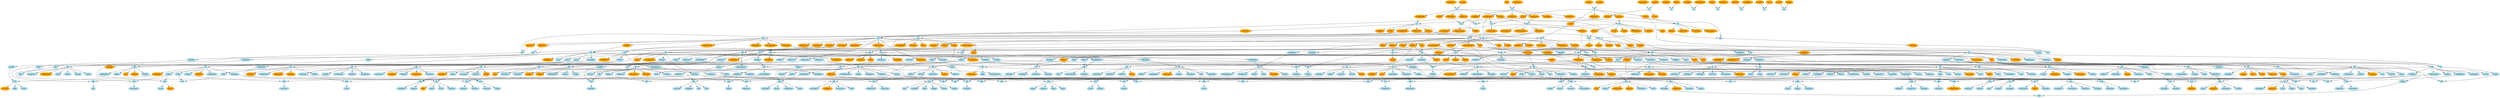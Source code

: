 digraph Families {
	node [color=lightblue2 style=filled]
	overlap=false
	"0a" [label=Walburgis]
	"0b" [label=Symon]
	1 [shape=diamond]
	"0a" -> 1
	"0b" -> 1
	"1a" [label=Imsoete]
	"1b" [label=Poppo]
	2 [shape=diamond]
	"1a" -> 2
	"1b" -> 2
	"2a" [label=Uergina]
	"2b" [label=Woutgerus]
	3 [shape=diamond]
	"2a" -> 3
	"2b" -> 3
	"3a" [label=Remsindis]
	"3b" [label=Franco]
	4 [shape=diamond]
	"3a" -> 4
	"3b" -> 4
	"4a" [label=Soeten]
	"4b" [label=Iacobus]
	5 [shape=diamond]
	"4a" -> 5
	"4b" -> 5
	"5a" [label=Gisele]
	"5b" [label=Marcilius]
	6 [shape=diamond]
	"5a" -> 6
	"5b" -> 6
	"6a" [label=Yda]
	"6b" [label=Clemmam]
	7 [shape=diamond]
	"6a" -> 7
	"6b" -> 7
	"7a" [label=Reynwi]
	"7b" [label=Gheldekin]
	8 [shape=diamond]
	"7a" -> 8
	"7b" -> 8
	"8a" [label=Truden]
	"8b" [label=Trove]
	9 [shape=diamond]
	"8a" -> 9
	"8b" -> 9
	"9a" [label=Saswe]
	"9b" [label=Voghel]
	10 [shape=diamond]
	"9a" -> 10
	"9b" -> 10
	"1c1" [label=Lotijn]
	"1c1"
	1 -> "1c1"
	"7c1" [label=Liedelde]
	"7c1"
	7 -> "7c1"
	"1c2" [label=Eingeliadis]
	"1c2"
	1 -> "1c2"
	"4c2" [label=Aleydis]
	"4c2"
	4 -> "4c2"
	"1c1" [label=Lotijn color=orange]
	"1c3" [label=Didewar]
	"1c3"
	1 -> "1c3"
	"7c3" [label=Herdradus]
	"7c3"
	7 -> "7c3"
	"5c3" [label=Jacomin]
	"5c3"
	5 -> "5c3"
	"7c4" [label=Waldrada]
	"7c4"
	7 -> "7c4"
	"7c6" [label=Atghardis]
	"7c6"
	7 -> "7c6"
	"9a" [label=Saswe color=orange]
	"4c4" [label=Sarre]
	"4c4"
	4 -> "4c4"
	"4c4" [label=Sarre color=orange]
	"5c5" [label=Lielde]
	"5c5"
	5 -> "5c5"
	"7c7" [label=Gosuinus]
	"7c7"
	7 -> "7c7"
	"1c6" [label=Eltetus]
	"1c6"
	1 -> "1c6"
	"5c6" [label=Scilla]
	"5c6"
	5 -> "5c6"
	"6a" [label=Yda color=orange]
	"1c7" [label=Geraldus]
	"1c7"
	1 -> "1c7"
	"5c7" [label=Meynseth]
	"5c7"
	5 -> "5c7"
	"5c7" [label=Meynseth color=orange]
	"2b" [label=Woutgerus color=orange]
	"9b" [label=Voghel color=orange]
	"7b" [label=Gheldekin color=orange]
	"1c8" [label=Mauricius]
	"1c8"
	1 -> "1c8"
	"0a" [label=Walburgis color=orange]
	"3b" [label=Franco color=orange]
	"0b" [label=Symon color=orange]
	"5c10" [label=Trueb]
	"5c10"
	5 -> "5c10"
	"4b" [label=Iacobus color=orange]
	"8b" [label=Trove color=orange]
	"5b" [label=Marcilius color=orange]
	11 [shape=diamond]
	"4c2" -> 11
	"1c3" -> 11
	12 [shape=diamond]
	"5c6" -> 12
	"7c3" -> 12
	13 [shape=diamond]
	"1c2" -> 13
	"7c7" -> 13
	14 [shape=diamond]
	"7c6" -> 14
	"1c6" -> 14
	15 [shape=diamond]
	"5c3" -> 15
	"1c7" -> 15
	"13c1" [label=Hildegardis]
	"13c1"
	13 -> "13c1"
	"15c1" [label=Lenildis]
	"15c1"
	15 -> "15c1"
	"14c1" [label=Douwen]
	"14c1"
	14 -> "14c1"
	"15c2" [label=Wybel]
	"15c2"
	15 -> "15c2"
	"15c2" [label=Wybel color=orange]
	"13c3" [label=Marisseis]
	"13c3"
	13 -> "13c3"
	"1a" [label=Imsoete color=orange]
	"14c2" [label=Lammekin]
	"14c2"
	14 -> "14c2"
	"15c4" [label=Gisele]
	"15c4"
	15 -> "15c4"
	"13c4" [label=Lenildis]
	"13c4"
	13 -> "13c4"
	"14c3" [label=Bernardus]
	"14c3"
	14 -> "14c3"
	"1b" [label=Poppo color=orange]
	"3a" [label=Remsindis color=orange]
	"13c5" [label=Symon]
	"13c5"
	13 -> "13c5"
	"15c6" [label=Woubbrecht]
	"15c6"
	15 -> "15c6"
	"6b" [label=Clemmam color=orange]
	"15c4" [label=Gisele color=orange]
	"12c3" [label=Gheuardus]
	"12c3"
	12 -> "12c3"
	"15c7" [label=Dieuel]
	"15c7"
	15 -> "15c7"
	"5a" [label=Gisele color=orange]
	16 [shape=diamond]
	"7c1" -> 16
	"1c8" -> 16
	"14c6" [label=Wedeghe]
	"14c6"
	14 -> "14c6"
	"16c1" [label=Mette]
	"16c1"
	16 -> "16c1"
	"5c6" [label=Scilla color=orange]
	"15c8" [label=Galo]
	"15c8"
	15 -> "15c8"
	17 [shape=diamond]
	"7c4" -> 17
	"5c10" -> 17
	"14c7" [label=Voghel]
	"14c7"
	14 -> "14c7"
	"15c9" [label=Waldfridus]
	"15c9"
	15 -> "15c9"
	"13c4" [label=Lenildis color=orange]
	"7a" [label=Reynwi color=orange]
	"13c7" [label=Meynseth]
	"13c7"
	13 -> "13c7"
	"14c9" [label=Wendelmodis]
	"14c9"
	14 -> "14c9"
	"14c9" [label=Wendelmodis color=orange]
	"16c3" [label=Segherarden]
	"16c3"
	16 -> "16c3"
	"8a" [label=Truden color=orange]
	18 [shape=diamond]
	"5c5" -> 18
	"7c3" -> 18
	"13c8" [label=Vreile]
	"13c8"
	13 -> "13c8"
	"18c1" [label=Gherolf]
	"18c1"
	18 -> "18c1"
	"1c7" [label=Geraldus color=orange]
	"1c8" [label=Mauricius color=orange]
	"14c3" [label=Bernardus color=orange]
	"17c4" [label=Daniel]
	"17c4"
	17 -> "17c4"
	"4a" [label=Soeten color=orange]
	"17c5" [label=Marcibilia]
	"17c5"
	17 -> "17c5"
	"17c5" [label=Marcibilia color=orange]
	"2a" [label=Uergina color=orange]
	"13c8" [label=Vreile color=orange]
	"17c6" [label=Gertrudis]
	"17c6"
	17 -> "17c6"
	"17c6" [label=Gertrudis color=orange]
	"18c3" [label=Thezonus]
	"18c3"
	18 -> "18c3"
	"18c1" [label=Gherolf color=orange]
	"17c9" [label=Meynolphus]
	"17c9"
	17 -> "17c9"
	"7c4" [label=Waldrada color=orange]
	19 [shape=diamond]
	"13c1" -> 19
	"14c2" -> 19
	20 [shape=diamond]
	"14c1" -> 20
	"15c7" -> 20
	"13c11" [label=Lelien]
	"13c11"
	13 -> "13c11"
	"15c9" [label=Waldfridus color=orange]
	21 [shape=diamond]
	"15c1" -> 21
	"13c5" -> 21
	22 [shape=diamond]
	"16c1" -> 22
	"12c3" -> 22
	"18c6" [label=Gheuardus]
	"18c6"
	18 -> "18c6"
	"19c1" [label=Thieleman]
	"19c1"
	19 -> "19c1"
	"21c1" [label=Marie]
	"21c1"
	21 -> "21c1"
	"4c2" [label=Aleydis color=orange]
	23 [shape=diamond]
	"13c3" -> 23
	"1c3" -> 23
	"20c3" [label=Gloria]
	"20c3"
	20 -> "20c3"
	"22c1" [label=Moys]
	"22c1"
	22 -> "22c1"
	"18c7" [label=Abelkijn]
	"18c7"
	18 -> "18c7"
	"19c2" [label=Reymbernus]
	"19c2"
	19 -> "19c2"
	"15c7" [label=Dieuel color=orange]
	"17c9" [label=Meynolphus color=orange]
	24 [shape=diamond]
	"5c3" -> 24
	"15c8" -> 24
	"18c8" [label=Willem]
	"18c8"
	18 -> "18c8"
	"5c5" [label=Lielde color=orange]
	"22c2" [label=Valken]
	"22c2"
	22 -> "22c2"
	"23c2" [label=Salomon]
	"23c2"
	23 -> "23c2"
	"24c1" [label=Oderada]
	"24c1"
	24 -> "24c1"
	"15c8" [label=Galo color=orange]
	25 [shape=diamond]
	"16c3" -> 25
	"7c3" -> 25
	"19c3" [label=Segherarden]
	"19c3"
	19 -> "19c3"
	"21c4" [label=Esa]
	"21c4"
	21 -> "21c4"
	"22c3" [label=Jute]
	"22c3"
	22 -> "22c3"
	"23c3" [label=Riet]
	"23c3"
	23 -> "23c3"
	"25c1" [label=Eylwardo]
	"25c1"
	25 -> "25c1"
	"7c1" [label=Liedelde color=orange]
	"21c5" [label=Snelle]
	"21c5"
	21 -> "21c5"
	"21c5" [label=Snelle color=orange]
	"25c2" [label=Lutghardis]
	"25c2"
	25 -> "25c2"
	"1c2" [label=Eingeliadis color=orange]
	26 [shape=diamond]
	"14c1" -> 26
	"7c7" -> 26
	27 [shape=diamond]
	"13c7" -> 27
	"14c6" -> 27
	"21c6" [label=Nimme]
	"21c6"
	21 -> "21c6"
	"27c1" [label=Wlfarde]
	"27c1"
	27 -> "27c1"
	"21c7" [label=Amisius]
	"21c7"
	21 -> "21c7"
	"23c4" [label=Eylwardo]
	"23c4"
	23 -> "23c4"
	"25c4" [label=Brundonis]
	"25c4"
	25 -> "25c4"
	"5c3" [label=Jacomin color=orange]
	"22c6" [label=Gherbrandus]
	"22c6"
	22 -> "22c6"
	"23c5" [label=Winrechus]
	"23c5"
	23 -> "23c5"
	"25c5" [label=Imma]
	"25c5"
	25 -> "25c5"
	"7c3" [label=Herdradus color=orange]
	"21c6" [label=Nimme color=orange]
	"19c6" [label=Menzone]
	"19c6"
	19 -> "19c6"
	"1c3" [label=Didewar color=orange]
	"19c1" [label=Thieleman color=orange]
	"22c7" [label=Ghoudekinen]
	"22c7"
	22 -> "22c7"
	"23c7" [label=Erkenradis]
	"23c7"
	23 -> "23c7"
	"27c3" [label=Pieter]
	"27c3"
	27 -> "27c3"
	"7c6" [label=Atghardis color=orange]
	"21c8" [label=Kolekinus]
	"21c8"
	21 -> "21c8"
	"7c7" [label=Gosuinus color=orange]
	"23c5" [label=Winrechus color=orange]
	"19c9" [label=Meynseth]
	"19c9"
	19 -> "19c9"
	"22c9" [label=Eltetus]
	"22c9"
	22 -> "22c9"
	"27c4" [label=Thedwi]
	"27c4"
	27 -> "27c4"
	"1c6" [label=Eltetus color=orange]
	28 [shape=diamond]
	"21c1" -> 28
	"5c10" -> 28
	"19c10" [label=Thedwi]
	"19c10"
	19 -> "19c10"
	"23c8" [label=Fays]
	"23c8"
	23 -> "23c8"
	"26c3" [label=Werenboud]
	"26c3"
	26 -> "26c3"
	"28c1" [label=Reymbernus]
	"28c1"
	28 -> "28c1"
	29 [shape=diamond]
	"20c3" -> 29
	"15c6" -> 29
	"23c9" [label=Ermerut]
	"23c9"
	23 -> "23c9"
	"26c4" [label=Godino]
	"26c4"
	26 -> "26c4"
	"28c2" [label=Gertrudis]
	"28c2"
	28 -> "28c2"
	"23c10" [label=Wasseliin]
	"23c10"
	23 -> "23c10"
	"25c9" [label=Wolcout]
	"25c9"
	25 -> "25c9"
	"26c5" [label=Radulphus]
	"26c5"
	26 -> "26c5"
	"27c6" [label=bertrade]
	"27c6"
	27 -> "27c6"
	"28c3" [label=Ase]
	"28c3"
	28 -> "28c3"
	"26c5" [label=Radulphus color=orange]
	30 [shape=diamond]
	"24c1" -> 30
	"14c7" -> 30
	31 [shape=diamond]
	"13c11" -> 31
	"18c3" -> 31
	"17c4" [label=Daniel color=orange]
	"28c2" [label=Gertrudis color=orange]
	32 [shape=diamond]
	"21c4" -> 32
	"18c7" -> 32
	33 [shape=diamond]
	"23c3" -> 33
	"18c8" -> 33
	"27c8" [label=Uergina]
	"27c8"
	27 -> "27c8"
	"33c1" [label=Harderico]
	"33c1"
	33 -> "33c1"
	"14c2" [label=Lammekin color=orange]
	"18c3" [label=Thezonus color=orange]
	"24c1" [label=Oderada color=orange]
	34 [shape=diamond]
	"13c11" -> 34
	"18c6" -> 34
	35 [shape=diamond]
	"19c3" -> 35
	"23c2" -> 35
	"22c11" [label=Ase]
	"22c11"
	22 -> "22c11"
	"28c5" [label=Rolekine]
	"28c5"
	28 -> "28c5"
	"29c3" [label=Clementia]
	"29c3"
	29 -> "29c3"
	36 [shape=diamond]
	"22c3" -> 36
	"14c7" -> 36
	"22c12" [label=Arnulphus]
	"22c12"
	22 -> "22c12"
	"28c6" [label=Hugheman]
	"28c6"
	28 -> "28c6"
	"29c4" [label=Gherelm]
	"29c4"
	29 -> "29c4"
	"34c2" [label=Abelkijn]
	"34c2"
	34 -> "34c2"
	"35c2" [label=Emmelina]
	"35c2"
	35 -> "35c2"
	"36c1" [label=Gherbaren]
	"36c1"
	36 -> "36c1"
	"14c7" [label=Voghel color=orange]
	"22c11" [label=Ase color=orange]
	37 [shape=diamond]
	"25c2" -> 37
	"22c1" -> 37
	"28c7" [label=Rycaldis]
	"28c7"
	28 -> "28c7"
	"29c5" [label=Bernero]
	"29c5"
	29 -> "29c5"
	"36c2" [label=Sipper]
	"36c2"
	36 -> "36c2"
	"37c1" [label=Winrechus]
	"37c1"
	37 -> "37c1"
	"37c1" [label=Winrechus color=orange]
	38 [shape=diamond]
	"25c5" -> 38
	"19c2" -> 38
	39 [shape=diamond]
	"13c1" -> 39
	"22c6" -> 39
	"25c12" [label=Flore]
	"25c12"
	25 -> "25c12"
	"32c3" [label=Anthonius]
	"32c3"
	32 -> "32c3"
	"35c3" [label=Nanne]
	"35c3"
	35 -> "35c3"
	"37c2" [label=Stephanus]
	"37c2"
	37 -> "37c2"
	"20c3" [label=Gloria color=orange]
	"25c9" [label=Wolcout color=orange]
	"36c1" [label=Gherbaren color=orange]
	40 [shape=diamond]
	"25c4" -> 40
	"22c2" -> 40
	"27c11" [label=Itsburgis]
	"27c11"
	27 -> "27c11"
	"33c5" [label=Vreile]
	"33c5"
	33 -> "33c5"
	"37c3" [label=Weitijn]
	"37c3"
	37 -> "37c3"
	"40c1" [label=Diewiven]
	"40c1"
	40 -> "40c1"
	"5c10" [label=Trueb color=orange]
	"18c6" [label=Gheuardus color=orange]
	41 [shape=diamond]
	"23c7" -> 41
	"15c6" -> 41
	"22c13" [label=Cecilia]
	"22c13"
	22 -> "22c13"
	"23c11" [label=Erkenradis]
	"23c11"
	23 -> "23c11"
	"28c8" [label=Bollarde]
	"28c8"
	28 -> "28c8"
	"32c4" [label=Aue]
	"32c4"
	32 -> "32c4"
	"35c4" [label=Ulrici]
	"35c4"
	35 -> "35c4"
	"36c4" [label=Clemmam]
	"36c4"
	36 -> "36c4"
	42 [shape=diamond]
	"22c7" -> 42
	"27c1" -> 42
	"36c5" [label=Alene]
	"36c5"
	36 -> "36c5"
	"37c4" [label=Truden]
	"37c4"
	37 -> "37c4"
	"38c2" [label=Godefridus]
	"38c2"
	38 -> "38c2"
	"41c1" [label=Waldrada]
	"41c1"
	41 -> "41c1"
	43 [shape=diamond]
	"27c4" -> 43
	"22c9" -> 43
	"32c6" [label=Cats]
	"32c6"
	32 -> "32c6"
	"36c6" [label=Baua]
	"36c6"
	36 -> "36c6"
	"42c2" [label=Verthwi]
	"42c2"
	42 -> "42c2"
	44 [shape=diamond]
	"13c11" -> 44
	"25c1" -> 44
	"27c12" [label=Geraldus]
	"27c12"
	27 -> "27c12"
	"28c10" [label=Nanne]
	"28c10"
	28 -> "28c10"
	"32c7" [label=Tetta]
	"32c7"
	32 -> "32c7"
	"33c8" [label=Suaneka]
	"33c8"
	33 -> "33c8"
	"37c5" [label=Adam]
	"37c5"
	37 -> "37c5"
	"41c2" [label=Alvericus]
	"41c2"
	41 -> "41c2"
	"15c1" [label=Lenildis color=orange]
	45 [shape=diamond]
	"23c9" -> 45
	"13c5" -> 45
	"22c14" [label=Woutgerus]
	"22c14"
	22 -> "22c14"
	"27c13" [label=Abelkijn]
	"27c13"
	27 -> "27c13"
	"32c8" [label=Hilduardis]
	"32c8"
	32 -> "32c8"
	"33c9" [label=Veder]
	"33c9"
	33 -> "33c9"
	"36c8" [label=Soeten]
	"36c8"
	36 -> "36c8"
	"37c6" [label=Splinter]
	"37c6"
	37 -> "37c6"
	"25c2" [label=Lutghardis color=orange]
	"40c4" [label=Remboldus]
	"40c4"
	40 -> "40c4"
	"42c3" [label=Lelien]
	"42c3"
	42 -> "42c3"
	"42c3" [label=Lelien color=orange]
	"14c1" [label=Douwen color=orange]
	"13c3" [label=Marisseis color=orange]
	46 [shape=diamond]
	"27c6" -> 46
	"22c1" -> 46
	"41c4" [label=Katerina]
	"41c4"
	41 -> "41c4"
	"44c1" [label=Ermegardis]
	"44c1"
	44 -> "44c1"
	"46c1" [label=Conrad]
	"46c1"
	46 -> "46c1"
	"13c1" [label=Hildegardis color=orange]
	47 [shape=diamond]
	"19c10" -> 47
	"23c4" -> 47
	"32c10" [label=Bernero]
	"32c10"
	32 -> "32c10"
	"33c10" [label=Seukinus]
	"33c10"
	33 -> "33c10"
	"36c9" [label=Heideric]
	"36c9"
	36 -> "36c9"
	"40c5" [label=Emgelberna]
	"40c5"
	40 -> "40c5"
	"41c5" [label=Liedelde]
	"41c5"
	41 -> "41c5"
	"43c4" [label=Agnes]
	"43c4"
	43 -> "43c4"
	"44c2" [label=Siburgis]
	"44c2"
	44 -> "44c2"
	"46c2" [label=Arnoud]
	"46c2"
	46 -> "46c2"
	"25c12" [label=Flore color=orange]
	"36c10" [label=Lisebette]
	"36c10"
	36 -> "36c10"
	"42c5" [label=Trove]
	"42c5"
	42 -> "42c5"
	"44c3" [label=Gherbrandus]
	"44c3"
	44 -> "44c3"
	"45c2" [label=Stephanus]
	"45c2"
	45 -> "45c2"
	"23c9" [label=Ermerut color=orange]
	"46c3" [label=Mense]
	"46c3"
	46 -> "46c3"
	"23c3" [label=Riet color=orange]
	48 [shape=diamond]
	"27c8" -> 48
	"19c6" -> 48
	49 [shape=diamond]
	"19c9" -> 49
	"27c3" -> 49
	50 [shape=diamond]
	"29c3" -> 50
	"21c8" -> 50
	"41c6" [label=Havix]
	"41c6"
	41 -> "41c6"
	"23c7" [label=Erkenradis color=orange]
	"42c6" [label=Sara]
	"42c6"
	42 -> "42c6"
	"43c6" [label=Trueb]
	"43c6"
	43 -> "43c6"
	"47c1" [label=Hille]
	"47c1"
	47 -> "47c1"
	"48c1" [label=Itsburgis]
	"48c1"
	48 -> "48c1"
	"13c5" [label=Symon color=orange]
	51 [shape=diamond]
	"35c2" -> 51
	"18c8" -> 51
	"38c8" [label=Walburgis]
	"38c8"
	38 -> "38c8"
	"43c7" [label=Ringot]
	"43c7"
	43 -> "43c7"
	"44c4" [label=Suam]
	"44c4"
	44 -> "44c4"
	"46c5" [label=Wein]
	"46c5"
	46 -> "46c5"
	"47c2" [label=Reynildis]
	"47c2"
	47 -> "47c2"
	"51c1" [label=Vreile]
	"51c1"
	51 -> "51c1"
	"14c6" [label=Wedeghe color=orange]
	"22c9" [label=Eltetus color=orange]
	52 [shape=diamond]
	"28c7" -> 52
	"26c3" -> 52
	53 [shape=diamond]
	"36c2" -> 53
	"23c10" -> 53
	54 [shape=diamond]
	"27c4" -> 54
	"33c1" -> 54
	"38c9" [label=Abelkijn]
	"38c9"
	38 -> "38c9"
	"47c3" [label=Ulrici]
	"47c3"
	47 -> "47c3"
	"49c3" [label=Machtilden]
	"49c3"
	49 -> "49c3"
	"51c2" [label=Barwoud]
	"51c2"
	51 -> "51c2"
	"52c1" [label=Rycaldis]
	"52c1"
	52 -> "52c1"
	"53c1" [label=Bel]
	"53c1"
	53 -> "53c1"
	"54c1" [label=Stoethoute]
	"54c1"
	54 -> "54c1"
	"12c3" [label=Gheuardus color=orange]
	"41c5" [label=Liedelde color=orange]
	"40c8" [label=Lieuin]
	"40c8"
	40 -> "40c8"
	"44c5" [label=Soeten]
	"44c5"
	44 -> "44c5"
	"50c2" [label=Winrechus]
	"50c2"
	50 -> "50c2"
	"53c2" [label=Brundonis]
	"53c2"
	53 -> "53c2"
	"54c2" [label=Cats]
	"54c2"
	54 -> "54c2"
	"16c1" [label=Mette color=orange]
	"27c8" [label=Uergina color=orange]
	55 [shape=diamond]
	"33c5" -> 55
	"26c4" -> 55
	56 [shape=diamond]
	"27c11" -> 56
	"29c4" -> 56
	"35c6" [label=Alretieren]
	"35c6"
	35 -> "35c6"
	"38c10" [label=Heideric]
	"38c10"
	38 -> "38c10"
	"44c6" [label=Bel]
	"44c6"
	44 -> "44c6"
	"46c8" [label=Adam]
	"46c8"
	46 -> "46c8"
	"47c4" [label=Imma]
	"47c4"
	47 -> "47c4"
	"50c3" [label=Geldmaro]
	"50c3"
	50 -> "50c3"
	"51c3" [label=Willai]
	"51c3"
	51 -> "51c3"
	"54c3" [label=Richolfus]
	"54c3"
	54 -> "54c3"
	"56c1" [label=Amalburga]
	"56c1"
	56 -> "56c1"
	"15c6" [label=Woubbrecht color=orange]
	"53c2" [label=Brundonis color=orange]
	"38c10" [label=Heideric color=orange]
	"46c9" [label=Thidboldus]
	"46c9"
	46 -> "46c9"
	"51c4" [label=Wendelmodis]
	"51c4"
	51 -> "51c4"
	"52c4" [label=Kerstine]
	"52c4"
	52 -> "52c4"
	"52c4" [label=Kerstine color=orange]
	"53c3" [label=Hille]
	"53c3"
	53 -> "53c3"
	"36c2" [label=Sipper color=orange]
	"55c2" [label=Woubbrecht]
	"55c2"
	55 -> "55c2"
	"56c2" [label=Gheuardus]
	"56c2"
	56 -> "56c2"
	"13c7" [label=Meynseth color=orange]
	"16c3" [label=Segherarden color=orange]
	57 [shape=diamond]
	"40c1" -> 57
	"19c6" -> 57
	58 [shape=diamond]
	"32c4" -> 58
	"23c8" -> 58
	59 [shape=diamond]
	"37c4" -> 59
	"28c1" -> 59
	60 [shape=diamond]
	"36c5" -> 60
	"23c10" -> 60
	"35c8" [label=Segherarden]
	"35c8"
	35 -> "35c8"
	"40c10" [label=Sanders]
	"40c10"
	40 -> "40c10"
	"47c6" [label=Alretieren]
	"47c6"
	47 -> "47c6"
	"52c5" [label=Cofte]
	"52c5"
	52 -> "52c5"
	"52c5" [label=Cofte color=orange]
	"55c3" [label=Aleberna]
	"55c3"
	55 -> "55c3"
	"56c3" [label=Wissen]
	"56c3"
	56 -> "56c3"
	"57c1" [label=Natelien]
	"57c1"
	57 -> "57c1"
	"57c1" [label=Natelien color=orange]
	"58c1" [label=Rolant]
	"58c1"
	58 -> "58c1"
	"21c8" [label=Kolekinus color=orange]
	61 [shape=diamond]
	"36c6" -> 61
	"28c3" -> 61
	62 [shape=diamond]
	"22c13" -> 62
	"28c6" -> 62
	"42c7" [label=Folqui]
	"42c7"
	42 -> "42c7"
	"42c7" [label=Folqui color=orange]
	"44c7" [label=Rodolf]
	"44c7"
	44 -> "44c7"
	"49c7" [label=Imsoete]
	"49c7"
	49 -> "49c7"
	"52c6" [label=Sipper]
	"52c6"
	52 -> "52c6"
	"52c6" [label=Sipper color=orange]
	"57c2" [label=Walburgis]
	"57c2"
	57 -> "57c2"
	"59c1" [label=Lisebette]
	"59c1"
	59 -> "59c1"
	"60c1" [label=Douwen]
	"60c1"
	60 -> "60c1"
	"61c1" [label=Lenildis]
	"61c1"
	61 -> "61c1"
	"22c6" [label=Gherbrandus color=orange]
	"43c6" [label=Trueb color=orange]
	63 [shape=diamond]
	"29c3" -> 63
	"22c12" -> 63
	64 [shape=diamond]
	"32c7" -> 64
	"34c2" -> 64
	65 [shape=diamond]
	"33c8" -> 65
	"29c5" -> 65
	66 [shape=diamond]
	"42c2" -> 66
	"35c3" -> 66
	67 [shape=diamond]
	"23c11" -> 67
	"37c2" -> 67
	"51c7" [label=Rolekine]
	"51c7"
	51 -> "51c7"
	"54c6" [label=Tielen]
	"54c6"
	54 -> "54c6"
	"54c6" [label=Tielen color=orange]
	"55c5" [label=Hersewindis]
	"55c5"
	55 -> "55c5"
	"57c3" [label=Rampe]
	"57c3"
	57 -> "57c3"
	"58c2" [label=Helpriko]
	"58c2"
	58 -> "58c2"
	"60c2" [label=Amisius]
	"60c2"
	60 -> "60c2"
	"61c2" [label=Breghlent]
	"61c2"
	61 -> "61c2"
	"64c1" [label=Hille]
	"64c1"
	64 -> "64c1"
	"65c1" [label=Gerburgis]
	"65c1"
	65 -> "65c1"
	"44c1" [label=Ermegardis color=orange]
	"60c1" [label=Douwen color=orange]
	68 [shape=diamond]
	"32c8" -> 68
	"28c5" -> 68
	69 [shape=diamond]
	"41c1" -> 69
	"37c3" -> 69
	"47c7" [label=Woltwigis]
	"47c7"
	47 -> "47c7"
	"58c3" [label=Harlo]
	"58c3"
	58 -> "58c3"
	"60c3" [label=Reynwi]
	"60c3"
	60 -> "60c3"
	"63c1" [label=Hilduardis]
	"63c1"
	63 -> "63c1"
	70 [shape=diamond]
	"36c8" -> 70
	"32c3" -> 70
	71 [shape=diamond]
	"41c4" -> 71
	"28c8" -> 71
	"47c8" [label=Ghiselijn]
	"47c8"
	47 -> "47c8"
	"49c8" [label=Aleydis]
	"49c8"
	49 -> "49c8"
	"51c8" [label=Oliuerus]
	"51c8"
	51 -> "51c8"
	"35c2" [label=Emmelina color=orange]
	"52c9" [label=Imma]
	"52c9"
	52 -> "52c9"
	"57c4" [label=Geldmaro]
	"57c4"
	57 -> "57c4"
	"58c4" [label=Alebaren]
	"58c4"
	58 -> "58c4"
	"62c1" [label=Iordanus]
	"62c1"
	62 -> "62c1"
	"62c1" [label=Iordanus color=orange]
	"64c2" [label=Wilmarus]
	"64c2"
	64 -> "64c2"
	"66c3" [label=Truden]
	"66c3"
	66 -> "66c3"
	"70c1" [label=Weitijn]
	"70c1"
	70 -> "70c1"
	"55c5" [label=Hersewindis color=orange]
	72 [shape=diamond]
	"44c2" -> 72
	"18c8" -> 72
	73 [shape=diamond]
	"40c5" -> 73
	"21c7" -> 73
	"42c8" [label=Aleberna]
	"42c8"
	42 -> "42c8"
	"52c10" [label=Cofte]
	"52c10"
	52 -> "52c10"
	"59c4" [label=Gheuardus]
	"59c4"
	59 -> "59c4"
	"59c4" [label=Gheuardus color=orange]
	"60c5" [label=Folqui]
	"60c5"
	60 -> "60c5"
	"62c2" [label=Truden]
	"62c2"
	62 -> "62c2"
	"64c3" [label=Flore]
	"64c3"
	64 -> "64c3"
	"66c4" [label=Weitijn]
	"66c4"
	66 -> "66c4"
	"69c2" [label=Radulphus]
	"69c2"
	69 -> "69c2"
	"72c1" [label=Scilla]
	"72c1"
	72 -> "72c1"
	"73c1" [label=Nellen]
	"73c1"
	73 -> "73c1"
	"57c2" [label=Walburgis color=orange]
	"47c7" [label=Woltwigis color=orange]
	"52c10" [label=Cofte color=orange]
	74 [shape=diamond]
	"43c4" -> 74
	"36c4" -> 74
	75 [shape=diamond]
	"36c10" -> 75
	"32c6" -> 75
	"42c9" [label=Mourin]
	"42c9"
	42 -> "42c9"
	"57c5" [label=Imsoete]
	"57c5"
	57 -> "57c5"
	"57c5" [label=Imsoete color=orange]
	"58c5" [label=Eingeliadis]
	"58c5"
	58 -> "58c5"
	"62c3" [label=Gabriel]
	"62c3"
	62 -> "62c3"
	"65c4" [label=Eelbout]
	"65c4"
	65 -> "65c4"
	"68c3" [label=Euffemia]
	"68c3"
	68 -> "68c3"
	"70c3" [label=Liudburgis]
	"70c3"
	70 -> "70c3"
	"75c1" [label=Cesarius]
	"75c1"
	75 -> "75c1"
	"27c1" [label=Wlfarde color=orange]
	"43c4" [label=Agnes color=orange]
	"56c1" [label=Amalburga color=orange]
	"66c3" [label=Truden color=orange]
	76 [shape=diamond]
	"48c1" -> 76
	"35c4" -> 76
	77 [shape=diamond]
	"42c6" -> 77
	"27c12" -> 77
	78 [shape=diamond]
	"22c7" -> 78
	"28c10" -> 78
	79 [shape=diamond]
	"47c1" -> 79
	"37c5" -> 79
	"57c6" [label=Karis]
	"57c6"
	57 -> "57c6"
	"58c6" [label=Bodekine]
	"58c6"
	58 -> "58c6"
	"59c6" [label=Oderada]
	"59c6"
	59 -> "59c6"
	"61c6" [label=Gheuardus]
	"61c6"
	61 -> "61c6"
	"62c4" [label=Gerburgis]
	"62c4"
	62 -> "62c4"
	"65c5" [label=Menoldis]
	"65c5"
	65 -> "65c5"
	"68c4" [label=Machtilden]
	"68c4"
	68 -> "68c4"
	"71c3" [label=Marisseis]
	"71c3"
	71 -> "71c3"
	"73c2" [label=Hadewigis]
	"73c2"
	73 -> "73c2"
	"79c1" [label=Waldrada]
	"79c1"
	79 -> "79c1"
	"13c11" [label=Lelien color=orange]
	"72c1" [label=Scilla color=orange]
	80 [shape=diamond]
	"38c8" -> 80
	"36c4" -> 80
	81 [shape=diamond]
	"51c1" -> 81
	"38c2" -> 81
	"49c10" [label=Goeskin]
	"49c10"
	49 -> "49c10"
	"55c8" [label=Didderic]
	"55c8"
	55 -> "55c8"
	"61c7" [label=Aleydis]
	"61c7"
	61 -> "61c7"
	"62c5" [label=Margareta]
	"62c5"
	62 -> "62c5"
	"64c5" [label=Flore]
	"64c5"
	64 -> "64c5"
	"68c5" [label=Siccone]
	"68c5"
	68 -> "68c5"
	"69c5" [label=Wijfgode]
	"69c5"
	69 -> "69c5"
	"73c3" [label=Mabelie]
	"73c3"
	73 -> "73c3"
	"76c1" [label=Willibrando]
	"76c1"
	76 -> "76c1"
	"78c1" [label=Poppo]
	"78c1"
	78 -> "78c1"
	"80c1" [label=Gertrudis]
	"80c1"
	80 -> "80c1"
	"76c1" [label=Willibrando color=orange]
	82 [shape=diamond]
	"47c2" -> 82
	"41c2" -> 82
	83 [shape=diamond]
	"49c3" -> 83
	"22c14" -> 83
	84 [shape=diamond]
	"52c1" -> 84
	"27c13" -> 84
	"47c11" [label=Clais]
	"47c11"
	47 -> "47c11"
	"58c7" [label=Gisele]
	"58c7"
	58 -> "58c7"
	"59c8" [label=Anthonius]
	"59c8"
	59 -> "59c8"
	"63c3" [label=Hille]
	"63c3"
	63 -> "63c3"
	"64c6" [label=Ricmoden]
	"64c6"
	64 -> "64c6"
	"69c6" [label=Ghoudekinen]
	"69c6"
	69 -> "69c6"
	"70c4" [label=Clara]
	"70c4"
	70 -> "70c4"
	"71c5" [label=Woutersoet]
	"71c5"
	71 -> "71c5"
	"79c3" [label=Reymodis]
	"79c3"
	79 -> "79c3"
	"84c1" [label=Aghete]
	"84c1"
	84 -> "84c1"
	"22c1" [label=Moys color=orange]
	"28c10" [label=Nanne color=orange]
	85 [shape=diamond]
	"44c5" -> 85
	"40c4" -> 85
	"38c11" [label=Itsburgis]
	"38c11"
	38 -> "38c11"
	"44c9" [label=Katerina]
	"44c9"
	44 -> "44c9"
	"55c9" [label=Rembrandus]
	"55c9"
	55 -> "55c9"
	"56c8" [label=Salome]
	"56c8"
	56 -> "56c8"
	"59c9" [label=Firiin]
	"59c9"
	59 -> "59c9"
	"60c7" [label=Folkero]
	"60c7"
	60 -> "60c7"
	"61c9" [label=Cecilia]
	"61c9"
	61 -> "61c9"
	"62c6" [label=Vreile]
	"62c6"
	62 -> "62c6"
	"65c8" [label=Flore]
	"65c8"
	65 -> "65c8"
	"68c6" [label=Hersewindis]
	"68c6"
	68 -> "68c6"
	"72c4" [label=Reynwi]
	"72c4"
	72 -> "72c4"
	"76c2" [label=Alard]
	"76c2"
	76 -> "76c2"
	"79c4" [label=Truden]
	"79c4"
	79 -> "79c4"
	"80c2" [label=Eligius]
	"80c2"
	80 -> "80c2"
	"81c3" [label=Trove]
	"81c3"
	81 -> "81c3"
	"82c2" [label=Ymmekine]
	"82c2"
	82 -> "82c2"
	"19c2" [label=Reymbernus color=orange]
	86 [shape=diamond]
	"25c5" -> 86
	"33c9" -> 86
	87 [shape=diamond]
	"47c4" -> 87
	"37c6" -> 87
	88 [shape=diamond]
	"35c6" -> 88
	"32c10" -> 88
	89 [shape=diamond]
	"22c7" -> 89
	"33c10" -> 89
	"47c12" [label=Sara]
	"47c12"
	47 -> "47c12"
	"49c11" [label=Raso]
	"49c11"
	49 -> "49c11"
	"55c10" [label=Richolfus]
	"55c10"
	55 -> "55c10"
	"33c5" [label=Vreile color=orange]
	"60c8" [label=Yda]
	"60c8"
	60 -> "60c8"
	"61c10" [label=Ymmekine]
	"61c10"
	61 -> "61c10"
	"36c6" [label=Baua color=orange]
	"62c7" [label=Berta]
	"62c7"
	62 -> "62c7"
	"66c8" [label=Lisebette]
	"66c8"
	66 -> "66c8"
	"71c7" [label=Aleberna]
	"71c7"
	71 -> "71c7"
	"72c5" [label=Snelle]
	"72c5"
	72 -> "72c5"
	"73c5" [label=Ever]
	"73c5"
	73 -> "73c5"
	"79c5" [label=Cofte]
	"79c5"
	79 -> "79c5"
	"80c3" [label=Nellen]
	"80c3"
	80 -> "80c3"
	"83c3" [label=Gloria]
	"83c3"
	83 -> "83c3"
	"86c1" [label=Gheesen]
	"86c1"
	86 -> "86c1"
	"87c1" [label=Reymodis]
	"87c1"
	87 -> "87c1"
	"89c1" [label="Coekeа"]
	"89c1"
	89 -> "89c1"
	"23c2" [label=Salomon color=orange]
	"52c9" [label=Imma color=orange]
	"49c10" [label=Goeskin color=orange]
	"82c2" [label=Ymmekine color=orange]
	"73c5" [label=Ever color=orange]
	90 [shape=diamond]
	"51c4" -> 90
	"26c4" -> 90
	"60c9" [label=Willekine]
	"60c9"
	60 -> "60c9"
	"62c8" [label=Segher]
	"62c8"
	62 -> "62c8"
	"70c7" [label=Firiin]
	"70c7"
	70 -> "70c7"
	"36c8" [label=Soeten color=orange]
	"71c8" [label=Reymodis]
	"71c8"
	71 -> "71c8"
	"72c6" [label=Natelien]
	"72c6"
	72 -> "72c6"
	"75c4" [label=Folkero]
	"75c4"
	75 -> "75c4"
	"79c6" [label=Anselmi]
	"79c6"
	79 -> "79c6"
	"79c6" [label=Anselmi color=orange]
	"85c1" [label=Gloria]
	"85c1"
	85 -> "85c1"
	"90c1" [label=Menoldis]
	"90c1"
	90 -> "90c1"
	"21c1" [label=Marie color=orange]
	"18c8" [label=Willem color=orange]
	"22c2" [label=Valken color=orange]
	"19c3" [label=Segherarden color=orange]
	"21c4" [label=Esa color=orange]
	"49c7" [label=Imsoete color=orange]
	"66c4" [label=Weitijn color=orange]
	91 [shape=diamond]
	"55c3" -> 91
	"28c3" -> 91
	92 [shape=diamond]
	"35c8" -> 92
	"46c1" -> 92
	"66c9" [label=Badeloghen]
	"66c9"
	66 -> "66c9"
	"68c8" [label=Hadewigis]
	"68c8"
	68 -> "68c8"
	"71c9" [label=Sara]
	"71c9"
	71 -> "71c9"
	"80c5" [label=Clarebout]
	"80c5"
	80 -> "80c5"
	"81c4" [label=Heinone]
	"81c4"
	81 -> "81c4"
	"83c4" [label=Alem]
	"83c4"
	83 -> "83c4"
	"25c1" [label=Eylwardo color=orange]
	"59c6" [label=Oderada color=orange]
	93 [shape=diamond]
	"47c6" -> 93
	"18c7" -> 93
	94 [shape=diamond]
	"59c1" -> 94
	"32c3" -> 94
	95 [shape=diamond]
	"61c1" -> 95
	"46c2" -> 95
	"58c9" [label=Wendelmodis]
	"58c9"
	58 -> "58c9"
	"60c11" [label=Bernardus]
	"60c11"
	60 -> "60c11"
	"62c10" [label=Aue]
	"62c10"
	62 -> "62c10"
	"63c4" [label=Hersewindis]
	"63c4"
	63 -> "63c4"
	"64c9" [label=Auesoete]
	"64c9"
	64 -> "64c9"
	"66c10" [label=Martin]
	"66c10"
	66 -> "66c10"
	"71c10" [label=Ghodekin]
	"71c10"
	71 -> "71c10"
	"76c3" [label=Betten]
	"76c3"
	76 -> "76c3"
	"77c5" [label=Alretieren]
	"77c5"
	77 -> "77c5"
	"79c8" [label=Eingeliadis]
	"79c8"
	79 -> "79c8"
	"82c3" [label=Waldrada]
	"82c3"
	82 -> "82c3"
	"87c4" [label=Liudburgis]
	"87c4"
	87 -> "87c4"
	"91c2" [label=Folqui]
	"91c2"
	91 -> "91c2"
	"18c7" [label=Abelkijn color=orange]
	"42c5" [label=Trove color=orange]
	"44c4" [label=Suam color=orange]
	"64c3" [label=Flore color=orange]
	"73c3" [label=Mabelie color=orange]
	"80c1" [label=Gertrudis color=orange]
	96 [shape=diamond]
	"65c1" -> 96
	"44c3" -> 96
	97 [shape=diamond]
	"61c2" -> 97
	"46c3" -> 97
	"57c11" [label=Hildegardis]
	"57c11"
	57 -> "57c11"
	"63c5" [label=Truden]
	"63c5"
	63 -> "63c5"
	"68c10" [label=Saswe]
	"68c10"
	68 -> "68c10"
	"73c8" [label=Radwardo]
	"73c8"
	73 -> "73c8"
	"77c6" [label=Pietersen]
	"77c6"
	77 -> "77c6"
	"80c7" [label=Oda]
	"80c7"
	80 -> "80c7"
	"81c5" [label=Oda]
	"81c5"
	81 -> "81c5"
	"81c5" [label=Oda color=orange]
	"82c4" [label=Euerocker]
	"82c4"
	82 -> "82c4"
	"83c5" [label=bertrade]
	"83c5"
	83 -> "83c5"
	"87c5" [label=Lenildis]
	"87c5"
	87 -> "87c5"
	"88c4" [label=Nellen]
	"88c4"
	88 -> "88c4"
	"90c4" [label=Blankard]
	"90c4"
	90 -> "90c4"
	"90c4" [label=Blankard color=orange]
	"91c3" [label=Baua]
	"91c3"
	91 -> "91c3"
	"93c2" [label=Truden]
	"93c2"
	93 -> "93c2"
	"47c6" [label=Alretieren color=orange]
	"96c1" [label=Emmelina]
	"96c1"
	96 -> "96c1"
	"97c1" [label=Katerina]
	"97c1"
	97 -> "97c1"
	"21c7" [label=Amisius color=orange]
	"23c4" [label=Eylwardo color=orange]
	"25c4" [label=Brundonis color=orange]
	"56c8" [label=Salome color=orange]
	"65c8" [label=Flore color=orange]
	98 [shape=diamond]
	"40c5" -> 98
	"43c7" -> 98
	"56c10" [label=Folpertus]
	"56c10"
	56 -> "56c10"
	"80c8" [label=Marcibilia]
	"80c8"
	80 -> "80c8"
	"84c6" [label=Thieleman]
	"84c6"
	84 -> "84c6"
	"85c3" [label=Aue]
	"85c3"
	85 -> "85c3"
	"85c3" [label=Aue color=orange]
	"91c4" [label=Menoldis]
	"91c4"
	91 -> "91c4"
	"92c1" [label=Douwen]
	"92c1"
	92 -> "92c1"
	"95c1" [label=Gherbaren]
	"95c1"
	95 -> "95c1"
	"97c2" [label="Winardusа"]
	"97c2"
	97 -> "97c2"
	"84c1" [label=Aghete color=orange]
	"71c8" [label=Reymodis color=orange]
	99 [shape=diamond]
	"63c1" -> 99
	"36c9" -> 99
	100 [shape=diamond]
	"49c8" -> 100
	"45c2" -> 100
	101 [shape=diamond]
	"60c3" -> 101
	"46c5" -> 101
	"58c10" [label=Agnes]
	"58c10"
	58 -> "58c10"
	"75c7" [label=Marcibilia]
	"75c7"
	75 -> "75c7"
	"76c4" [label=Remdo]
	"76c4"
	76 -> "76c4"
	"77c8" [label=Siburgis]
	"77c8"
	77 -> "77c8"
	"81c7" [label=Sanse]
	"81c7"
	81 -> "81c7"
	"84c7" [label=Trueb]
	"84c7"
	84 -> "84c7"
	"88c5" [label=Batten]
	"88c5"
	88 -> "88c5"
	"92c2" [label=Wijfgode]
	"92c2"
	92 -> "92c2"
	"99c1" [label=Berta]
	"99c1"
	99 -> "99c1"
	"101c1" [label=Hodine]
	"101c1"
	101 -> "101c1"
	"19c6" [label=Menzone color=orange]
	"26c4" [label=Godino color=orange]
	"36c4" [label=Clemmam color=orange]
	"49c11" [label=Raso color=orange]
	102 [shape=diamond]
	"60c5" -> 102
	"38c9" -> 102
	103 [shape=diamond]
	"62c2" -> 103
	"47c3" -> 103
	"64c11" [label=Imma]
	"64c11"
	64 -> "64c11"
	"66c11" [label=Truden]
	"66c11"
	66 -> "66c11"
	"75c8" [label=Vreile]
	"75c8"
	75 -> "75c8"
	"82c5" [label=Conzone]
	"82c5"
	82 -> "82c5"
	"82c5" [label=Conzone color=orange]
	"83c7" [label=Ryccie]
	"83c7"
	83 -> "83c7"
	"85c5" [label=Marcilius]
	"85c5"
	85 -> "85c5"
	"91c6" [label=Arnulphus]
	"91c6"
	91 -> "91c6"
	"96c2" [label=Lisebette]
	"96c2"
	96 -> "96c2"
	"99c2" [label=Jacomin]
	"99c2"
	99 -> "99c2"
	"100c2" [label=Aghete]
	"100c2"
	100 -> "100c2"
	"101c2" [label=Jute]
	"101c2"
	101 -> "101c2"
	"25c5" [label=Imma color=orange]
	"51c3" [label=Willai color=orange]
	104 [shape=diamond]
	"58c5" -> 104
	"41c6" -> 104
	105 [shape=diamond]
	"68c3" -> 105
	"53c1" -> 105
	106 [shape=diamond]
	"70c3" -> 106
	"54c1" -> 106
	107 [shape=diamond]
	"42c8" -> 107
	"50c2" -> 107
	"75c9" [label=Eustacius]
	"75c9"
	75 -> "75c9"
	"83c8" [label=Breghtgherus]
	"83c8"
	83 -> "83c8"
	"91c7" [label=Siburgis]
	"91c7"
	91 -> "91c7"
	"96c3" [label=Everocker]
	"96c3"
	96 -> "96c3"
	"97c3" [label=Duker]
	"97c3"
	97 -> "97c3"
	"61c2" [label=Breghlent color=orange]
	"98c2" [label=Elberino]
	"98c2"
	98 -> "98c2"
	"100c3" [label=Hodine]
	"100c3"
	100 -> "100c3"
	"102c2" [label=Dauid]
	"102c2"
	102 -> "102c2"
	"103c1" [label=Alene]
	"103c1"
	103 -> "103c1"
	"22c7" [label=Ghoudekinen color=orange]
	108 [shape=diamond]
	"73c1" -> 108
	"46c3" -> 108
	109 [shape=diamond]
	"73c2" -> 109
	"46c8" -> 109
	110 [shape=diamond]
	"68c4" -> 110
	"50c3" -> 110
	111 [shape=diamond]
	"62c4" -> 111
	"54c3" -> 111
	"75c10" [label=Flore]
	"75c10"
	75 -> "75c10"
	"88c7" [label=Alretieren]
	"88c7"
	88 -> "88c7"
	"92c5" [label=Bel]
	"92c5"
	92 -> "92c5"
	"100c4" [label=Badeloghen]
	"100c4"
	100 -> "100c4"
	"101c3" [label=Liedelde]
	"101c3"
	101 -> "101c3"
	"103c2" [label=Alene]
	"103c2"
	103 -> "103c2"
	"104c2" [label=Strom]
	"104c2"
	104 -> "104c2"
	"106c1" [label=Rolekine]
	"106c1"
	106 -> "106c1"
	"108c1" [label=Trame]
	"108c1"
	108 -> "108c1"
	"110c1" [label=Ymmekine]
	"110c1"
	110 -> "110c1"
	"19c9" [label=Meynseth color=orange]
	"61c6" [label=Gheuardus color=orange]
	"64c9" [label=Auesoete color=orange]
	"99c2" [label=Jacomin color=orange]
	"100c2" [label=Aghete color=orange]
	"91c7" [label=Siburgis color=orange]
	112 [shape=diamond]
	"79c1" -> 112
	"51c2" -> 112
	113 [shape=diamond]
	"61c7" -> 113
	"55c2" -> 113
	114 [shape=diamond]
	"64c5" -> 114
	"56c2" -> 114
	"71c11" [label=Beatrice]
	"71c11"
	71 -> "71c11"
	"77c9" [label=Herardus]
	"77c9"
	77 -> "77c9"
	"83c9" [label=Waldfridus]
	"83c9"
	83 -> "83c9"
	"87c7" [label=Lutbrandus]
	"87c7"
	87 -> "87c7"
	"88c8" [label=Nanne]
	"88c8"
	88 -> "88c8"
	"90c9" [label=Saxiardis]
	"90c9"
	90 -> "90c9"
	"92c6" [label=Gilis]
	"92c6"
	92 -> "92c6"
	"98c3" [label=Cees]
	"98c3"
	98 -> "98c3"
	"101c4" [label=Hille]
	"101c4"
	101 -> "101c4"
	"102c4" [label=Marie]
	"102c4"
	102 -> "102c4"
	"105c2" [label=Sanse]
	"105c2"
	105 -> "105c2"
	"108c2" [label=Ryccie]
	"108c2"
	108 -> "108c2"
	"111c2" [label=Lutgeri]
	"111c2"
	111 -> "111c2"
	"113c1" [label=Meinoldo]
	"113c1"
	113 -> "113c1"
	"22c3" [label=Jute color=orange]
	"27c3" [label=Pieter color=orange]
	"28c1" [label=Reymbernus color=orange]
	"88c8" [label=Nanne color=orange]
	115 [shape=diamond]
	"65c5" -> 115
	"53c3" -> 115
	116 [shape=diamond]
	"62c5" -> 116
	"56c3" -> 116
	117 [shape=diamond]
	"64c6" -> 117
	"58c1" -> 117
	118 [shape=diamond]
	"79c3" -> 118
	"44c7" -> 118
	119 [shape=diamond]
	"69c5" -> 119
	"57c3" -> 119
	"72c9" [label=Gheesen]
	"72c9"
	72 -> "72c9"
	"84c8" [label=Oda]
	"84c8"
	84 -> "84c8"
	"85c8" [label=Pelegrim]
	"85c8"
	85 -> "85c8"
	"86c2" [label=Folcard]
	"86c2"
	86 -> "86c2"
	"87c8" [label=Natelien]
	"87c8"
	87 -> "87c8"
	"90c10" [label=Symon]
	"90c10"
	90 -> "90c10"
	"91c10" [label=Flore]
	"91c10"
	91 -> "91c10"
	"99c5" [label=Thieleman]
	"99c5"
	99 -> "99c5"
	"100c6" [label=Abben]
	"100c6"
	100 -> "100c6"
	"101c5" [label=Philips]
	"101c5"
	101 -> "101c5"
	"103c3" [label=Agnes]
	"103c3"
	103 -> "103c3"
	"105c3" [label=Denijs]
	"105c3"
	105 -> "105c3"
	"106c2" [label=Herbert]
	"106c2"
	106 -> "106c2"
	"108c3" [label=Assceric]
	"108c3"
	108 -> "108c3"
	"109c3" [label=Robbrecht]
	"109c3"
	109 -> "109c3"
	"111c3" [label=Amelgeir]
	"111c3"
	111 -> "111c3"
	"112c2" [label=Heinone]
	"112c2"
	112 -> "112c2"
	"115c1" [label=Trove]
	"115c1"
	115 -> "115c1"
	"116c1" [label=Helyana]
	"116c1"
	116 -> "116c1"
	"116c1" [label=Helyana color=orange]
	"117c1" [label=Lutghardis]
	"117c1"
	117 -> "117c1"
	"118c1" [label=Gisele]
	"118c1"
	118 -> "118c1"
	"27c4" [label=Thedwi color=orange]
	"19c10" [label=Thedwi color=orange]
	"26c3" [label=Werenboud color=orange]
	"38c9" [label=Abelkijn color=orange]
	"97c3" [label=Duker color=orange]
	120 [shape=diamond]
	"58c7" -> 120
	"40c8" -> 120
	121 [shape=diamond]
	"61c9" -> 121
	"54c2" -> 121
	122 [shape=diamond]
	"60c5" -> 122
	"44c6" -> 122
	123 [shape=diamond]
	"44c9" -> 123
	"51c7" -> 123
	124 [shape=diamond]
	"70c4" -> 124
	"58c2" -> 124
	125 [shape=diamond]
	"79c4" -> 125
	"58c3" -> 125
	126 [shape=diamond]
	"37c4" -> 126
	"51c8" -> 126
	"62c11" [label=Thedwi]
	"62c11"
	62 -> "62c11"
	"72c10" [label=Ryccie]
	"72c10"
	72 -> "72c10"
	"76c8" [label=Strom]
	"76c8"
	76 -> "76c8"
	"80c11" [label=Liudburgis]
	"80c11"
	80 -> "80c11"
	"84c9" [label=Cecilia]
	"84c9"
	84 -> "84c9"
	"88c10" [label=Volcwiif]
	"88c10"
	88 -> "88c10"
	"95c4" [label=Egbertus]
	"95c4"
	95 -> "95c4"
	"101c6" [label=Trame]
	"101c6"
	101 -> "101c6"
	"103c4" [label=Nannen]
	"103c4"
	103 -> "103c4"
	"104c3" [label=Gherbaren]
	"104c3"
	104 -> "104c3"
	"108c4" [label=Hersewindis]
	"108c4"
	108 -> "108c4"
	"110c3" [label=Eggerdus]
	"110c3"
	110 -> "110c3"
	"111c4" [label=Riet]
	"111c4"
	111 -> "111c4"
	"112c3" [label=Lielde]
	"112c3"
	112 -> "112c3"
	"118c2" [label=Nannen]
	"118c2"
	118 -> "118c2"
	"122c1" [label=Brundonis]
	"122c1"
	122 -> "122c1"
	"123c1" [label=Yseboldus]
	"123c1"
	123 -> "123c1"
	"126c1" [label=Rembrecht]
	"126c1"
	126 -> "126c1"
	"23c8" [label=Fays color=orange]
	"27c6" [label=bertrade color=orange]
	"28c3" [label=Ase color=orange]
	"37c2" [label=Stephanus color=orange]
	"27c11" [label=Itsburgis color=orange]
	"83c5" [label=bertrade color=orange]
	"96c2" [label=Lisebette color=orange]
	"102c4" [label=Marie color=orange]
	127 [shape=diamond]
	"60c8" -> 127
	"40c10" -> 127
	128 [shape=diamond]
	"80c3" -> 128
	"60c2" -> 128
	129 [shape=diamond]
	"72c4" -> 129
	"64c1" -> 129
	130 [shape=diamond]
	"28c7" -> 130
	"47c8" -> 130
	131 [shape=diamond]
	"61c10" -> 131
	"57c4" -> 131
	132 [shape=diamond]
	"87c1" -> 132
	"58c4" -> 132
	133 [shape=diamond]
	"66c8" -> 133
	"64c2" -> 133
	134 [shape=diamond]
	"62c7" -> 134
	"70c1" -> 134
	135 [shape=diamond]
	"86c1" -> 135
	"42c9" -> 135
	"76c9" [label=Hille]
	"76c9"
	76 -> "76c9"
	"82c8" [label=Heilsota]
	"82c8"
	82 -> "82c8"
	"84c10" [label=Ymmekine]
	"84c10"
	84 -> "84c10"
	"84c10" [label=Ymmekine color=orange]
	"95c5" [label=Siburgis]
	"95c5"
	95 -> "95c5"
	"98c4" [label=Hersewindis]
	"98c4"
	98 -> "98c4"
	"99c6" [label=Coclike]
	"99c6"
	99 -> "99c6"
	"100c7" [label=Jdir]
	"100c7"
	100 -> "100c7"
	"104c4" [label=Jacob]
	"104c4"
	104 -> "104c4"
	"107c2" [label=Kornillis]
	"107c2"
	107 -> "107c2"
	"113c4" [label=Vandelghis]
	"113c4"
	113 -> "113c4"
	"114c2" [label=Coppesoeten]
	"114c2"
	114 -> "114c2"
	"115c3" [label=Aleydis]
	"115c3"
	115 -> "115c3"
	"119c3" [label=Wolcout]
	"119c3"
	119 -> "119c3"
	"121c2" [label=Walwin]
	"121c2"
	121 -> "121c2"
	"123c2" [label=Samuel]
	"123c2"
	123 -> "123c2"
	"126c2" [label=Reinardus]
	"126c2"
	126 -> "126c2"
	"127c1" [label=Kerstine]
	"127c1"
	127 -> "127c1"
	"128c1" [label=Moerseil]
	"128c1"
	128 -> "128c1"
	"129c1" [label=Ermerut]
	"129c1"
	129 -> "129c1"
	"130c1" [label=Amelgeir]
	"130c1"
	130 -> "130c1"
	"131c1" [label=Cecilia]
	"131c1"
	131 -> "131c1"
	"132c1" [label=Harlo]
	"132c1"
	132 -> "132c1"
	"135c1" [label=Suaneka]
	"135c1"
	135 -> "135c1"
	"86c1" [label=Gheesen color=orange]
	"23c10" [label=Wasseliin color=orange]
	"46c5" [label=Wein color=orange]
	"118c2" [label=Nannen color=orange]
	"114c2" [label=Coppesoeten color=orange]
	136 [shape=diamond]
	"85c1" -> 136
	"29c4" -> 136
	137 [shape=diamond]
	"62c6" -> 137
	"42c9" -> 137
	138 [shape=diamond]
	"68c6" -> 138
	"75c1" -> 138
	139 [shape=diamond]
	"79c5" -> 139
	"57c6" -> 139
	140 [shape=diamond]
	"71c3" -> 140
	"58c6" -> 140
	141 [shape=diamond]
	"38c11" -> 141
	"68c5" -> 141
	142 [shape=diamond]
	"32c4" -> 142
	"78c1" -> 142
	143 [shape=diamond]
	"60c3" -> 143
	"47c11" -> 143
	144 [shape=diamond]
	"90c1" -> 144
	"62c8" -> 144
	145 [shape=diamond]
	"23c11" -> 145
	"70c7" -> 145
	"68c11" [label=Segher]
	"68c11"
	68 -> "68c11"
	"76c10" [label=Margareta]
	"76c10"
	76 -> "76c10"
	"95c6" [label=Breghlent]
	"95c6"
	95 -> "95c6"
	"96c7" [label=Geile]
	"96c7"
	96 -> "96c7"
	"104c5" [label=Sibrando]
	"104c5"
	104 -> "104c5"
	"105c5" [label=Ghodelde]
	"105c5"
	105 -> "105c5"
	"106c4" [label=Margareta]
	"106c4"
	106 -> "106c4"
	"107c3" [label=Sibrando]
	"107c3"
	107 -> "107c3"
	"118c4" [label=Hille]
	"118c4"
	118 -> "118c4"
	"79c3" [label=Reymodis color=orange]
	"119c4" [label=Conzone]
	"119c4"
	119 -> "119c4"
	"120c1" [label=Ghela]
	"120c1"
	120 -> "120c1"
	"121c3" [label=Wellinus]
	"121c3"
	121 -> "121c3"
	"125c2" [label=Gertrudis]
	"125c2"
	125 -> "125c2"
	"136c1" [label=Sarre]
	"136c1"
	136 -> "136c1"
	"141c1" [label=Cofte]
	"141c1"
	141 -> "141c1"
	"143c1" [label=Jan]
	"143c1"
	143 -> "143c1"
	"32c6" [label=Cats color=orange]
	"51c7" [label=Rolekine color=orange]
	"60c11" [label=Bernardus color=orange]
	"75c8" [label=Vreile color=orange]
	"84c8" [label=Oda color=orange]
	"100c7" [label=Jdir color=orange]
	146 [shape=diamond]
	"71c7" -> 146
	"46c9" -> 146
	147 [shape=diamond]
	"36c10" -> 147
	"69c2" -> 147
	148 [shape=diamond]
	"71c9" -> 148
	"62c3" -> 148
	149 [shape=diamond]
	"72c6" -> 149
	"65c4" -> 149
	150 [shape=diamond]
	"44c9" -> 150
	"59c9" -> 150
	151 [shape=diamond]
	"69c6" -> 151
	"60c7" -> 151
}
